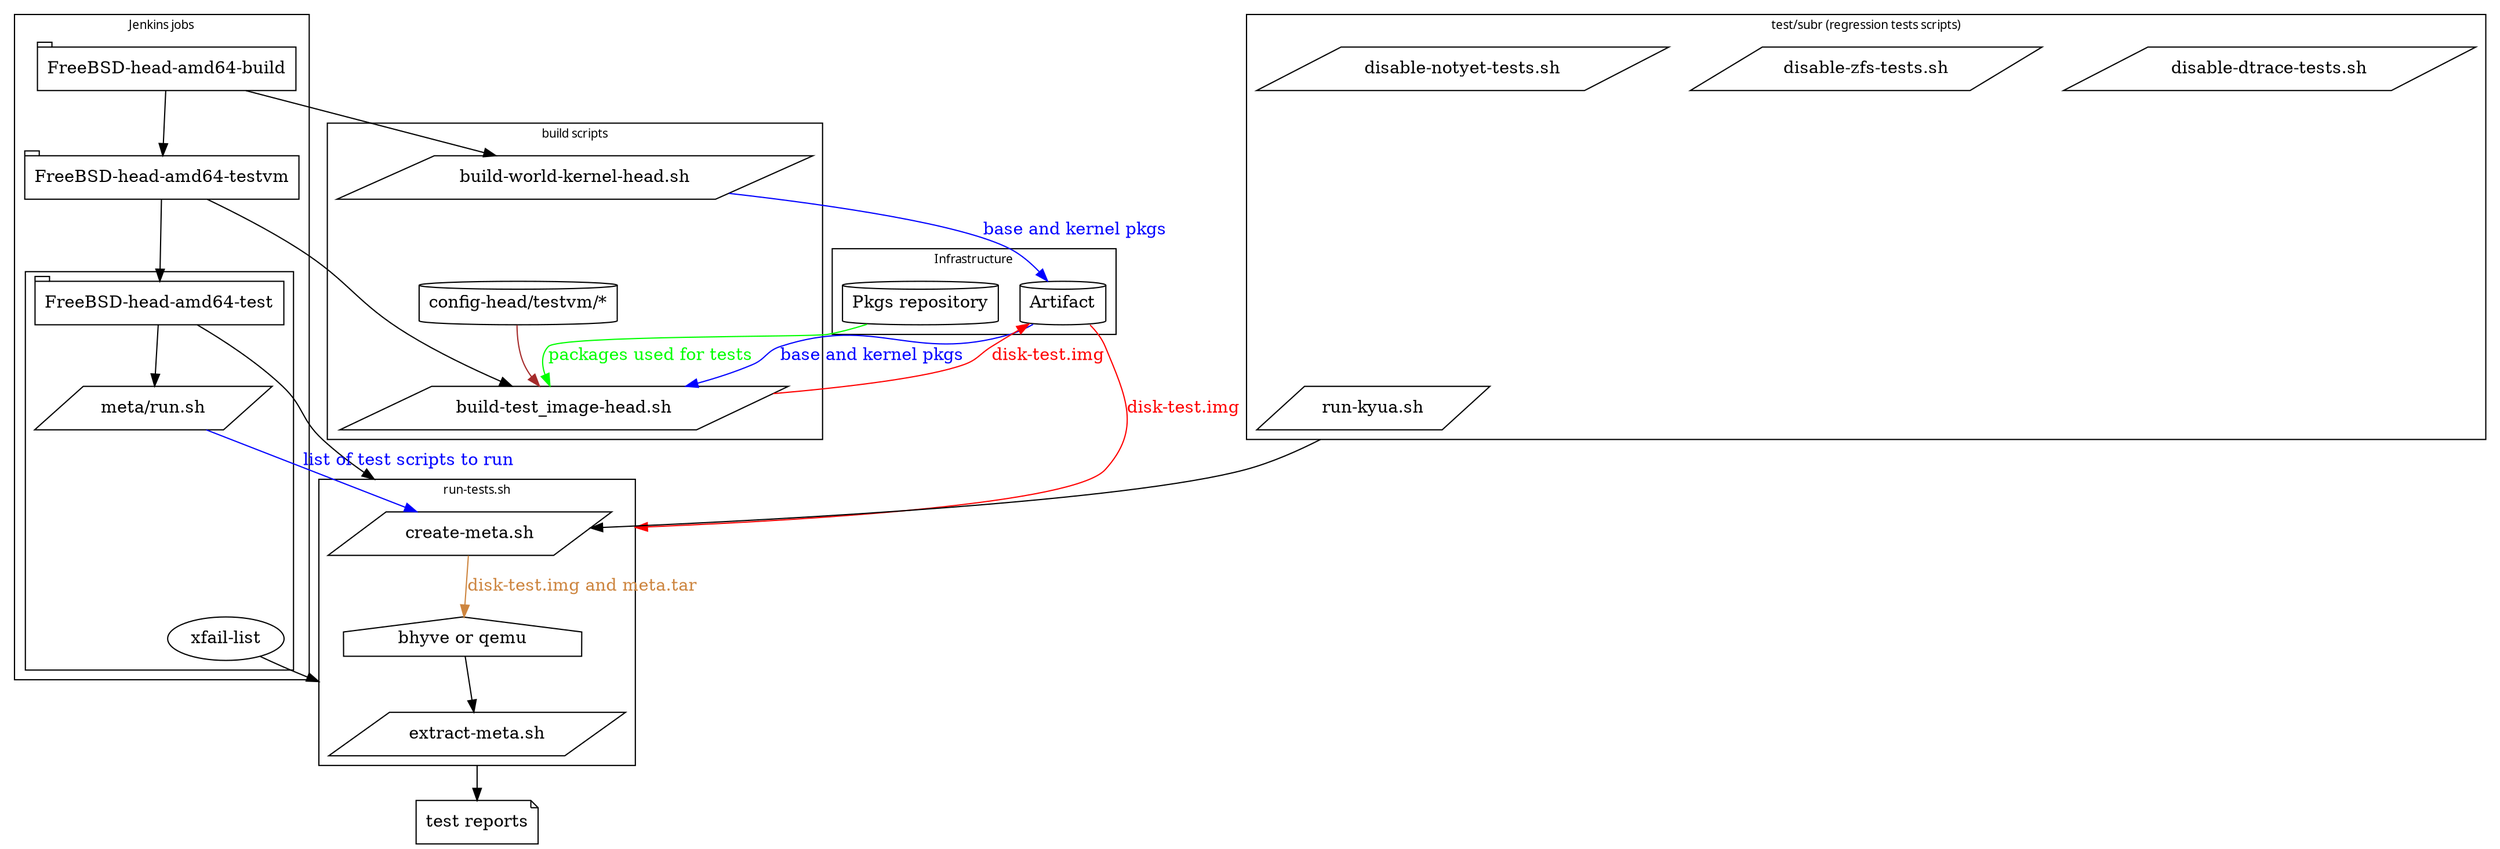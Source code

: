 /* Discovering FreeBSD CI
To generate png or better (because include URLs) svg:
pkg install graphviz
dot -Tpng -o FreeBSD-CI.png FreeBSD-CI.gv
dot -Tsvg -o FreeBSD-CI.svg FreeBSD-CI.gv
*/
digraph FreeBSDCI {
	graph [fontsize=10 fontname="Verdana" compound=true];
	newrank=true;
	/* Nodes definitions */
	Artifact [shape=cylinder URL="https://artifact.ci.freebsd.org/"];
	"Pkgs repository" [shape=cylinder URL="http://pkg.freebsd.org/"];
	"FreeBSD-head-amd64-build" [shape=tab URL="https://github.com/freebsd/freebsd-ci/tree/master/jobs/FreeBSD-head-amd64-build"];
	"FreeBSD-head-amd64-testvm" [shape=tab URL="https://github.com/freebsd/freebsd-ci/tree/master/jobs/FreeBSD-head-amd64-testvm"];
	"FreeBSD-head-amd64-test" [shape=tab URL="https://github.com/freebsd/freebsd-ci/tree/master/jobs/FreeBSD-head-amd64-test"];
	"meta/run.sh" [shape=parallelogram URL="https://github.com/freebsd/freebsd-ci/blob/master/jobs/FreeBSD-head-amd64-test/meta/run.sh"];
	"build-world-kernel-head.sh" [shape=parallelogram URL = "https://github.com/freebsd/freebsd-ci/blob/master/scripts/build/build-world-kernel-head.sh"];
	"build-test_image-head.sh" [shape=parallelogram URL = "https://github.com/freebsd/freebsd-ci/blob/master/scripts/build/build-test_image-head.sh"];
"create-meta.sh" [shape=parallelogram URL = "https://github.com/freebsd/freebsd-ci/blob/master/scripts/test/create-meta.sh"];
	"config-head/testvm/*" [shape=cylinder URL="https://github.com/freebsd/freebsd-ci/tree/master/scripts/build/config-head/testvm"];
	"extract-meta.sh" [shape=parallelogram URL = "https://github.com/freebsd/freebsd-ci/blob/master/scripts/test/extract-meta.sh"];
	"test reports" [shape="note" URL="https://ci.freebsd.org/job/FreeBSD-head-amd64-test/lastCompletedBuild/testReport/"];
	"disable-dtrace-tests.sh" [shape=parallelogram URL="https://github.com/freebsd/freebsd-ci/blob/master/scripts/test/subr/disable-dtrace-tests.sh"];
	"disable-zfs-tests.sh" [shape=parallelogram URL="https://github.com/freebsd/freebsd-ci/blob/master/scripts/test/subr/disable-zfs-tests.sh"];
	"disable-notyet-tests.sh" [shape=parallelogram URL="https://github.com/freebsd/freebsd-ci/blob/master/scripts/test/subr/disable-notyet-tests.sh"];
	"run-kyua.sh" [shape=parallelogram URL="https://github.com/freebsd/freebsd-ci/blob/master/scripts/test/subr/run-kyua.sh"];
	/* Nodes relations */
	"FreeBSD-head-amd64-build" -> "build-world-kernel-head.sh";
	"FreeBSD-head-amd64-test" -> "create-meta.sh" [ lhead="cluster_tests"];
	"FreeBSD-head-amd64-test" -> "meta/run.sh";
	"FreeBSD-head-amd64-testvm" -> "build-test_image-head.sh";
	"FreeBSD-head-amd64-build" ->  "FreeBSD-head-amd64-testvm";
	"FreeBSD-head-amd64-testvm" -> "FreeBSD-head-amd64-test";
	"build-world-kernel-head.sh" -> Artifact [ label="base and kernel pkgs" color=blue fontcolor=blue];
	"meta/run.sh" -> "create-meta.sh" [ label="list of test scripts to run" color=blue fontcolor=blue];
	"xfail-list" -> "extract-meta.sh" [ lhead="cluster_tests"];
	Artifact -> "create-meta.sh" [ lhead="cluster_tests" label="disk-test.img" color=red fontcolor=red];
	Artifact -> "build-test_image-head.sh" [ label="base and kernel pkgs" color=blue fontcolor=blue];
	"config-head/testvm/*" -> "build-test_image-head.sh" [color=brown fontcolor=brown];
	"build-test_image-head.sh" -> Artifact [ label="disk-test.img" color=red fontcolor=red];
	"Pkgs repository" -> "build-test_image-head.sh" [ label="packages used for tests" color=green fontcolor=green];
	"create-meta.sh" -> "bhyve or qemu" [ label="disk-test.img and meta.tar" color=peru fontcolor=peru];
	"bhyve or qemu" -> "extract-meta.sh";
	"extract-meta.sh" -> "test reports" [ ltail="cluster_tests"];
	"run-kyua.sh" -> "create-meta.sh" [ltail=cluster_regtests];
	/* Clusters definitions */
	subgraph cluster_jobs{
		label = "Jenkins jobs"
		URL = "https://ci.freebsd.org/";
		"FreeBSD-head-amd64-build";
		"FreeBSD-head-amd64-test";
		"FreeBSD-head-amd64-testvm";
	subgraph cluster_amd64test{
			label ="";
			"FreeBSD-head-amd64-test";
			"meta/run.sh";
			"xfail-list";
		}
	}
	subgraph cluster_build{
		label = "build scripts";
		URL = "https://github.com/freebsd/freebsd-ci/blob/master/scripts/build";
		"build-world-kernel-head.sh";
		"build-test_image-head.sh";
		"config-head/testvm/*";
	}
	subgraph cluster_tests{
		label = "run-tests.sh"
		URL ="https://github.com/freebsd/freebsd-ci/blob/master/scripts/test/run-tests.sh";
		"create-meta.sh";
		"bhyve or qemu" [shape=house];
		"extract-meta.sh";
	}
	subgraph cluster_regtests{
		label = "test/subr (regression tests scripts)"
		URL ="https://github.com/freebsd/freebsd-ci/tree/master/scripts/test/subr";
		"disable-dtrace-tests.sh";
		"disable-zfs-tests.sh";
		"disable-notyet-tests.sh";
		"run-kyua.sh";
	}
	subgraph cluster_infra{
		label = "Infrastructure";
		Artifact;
		"Pkgs repository";
	}
}
